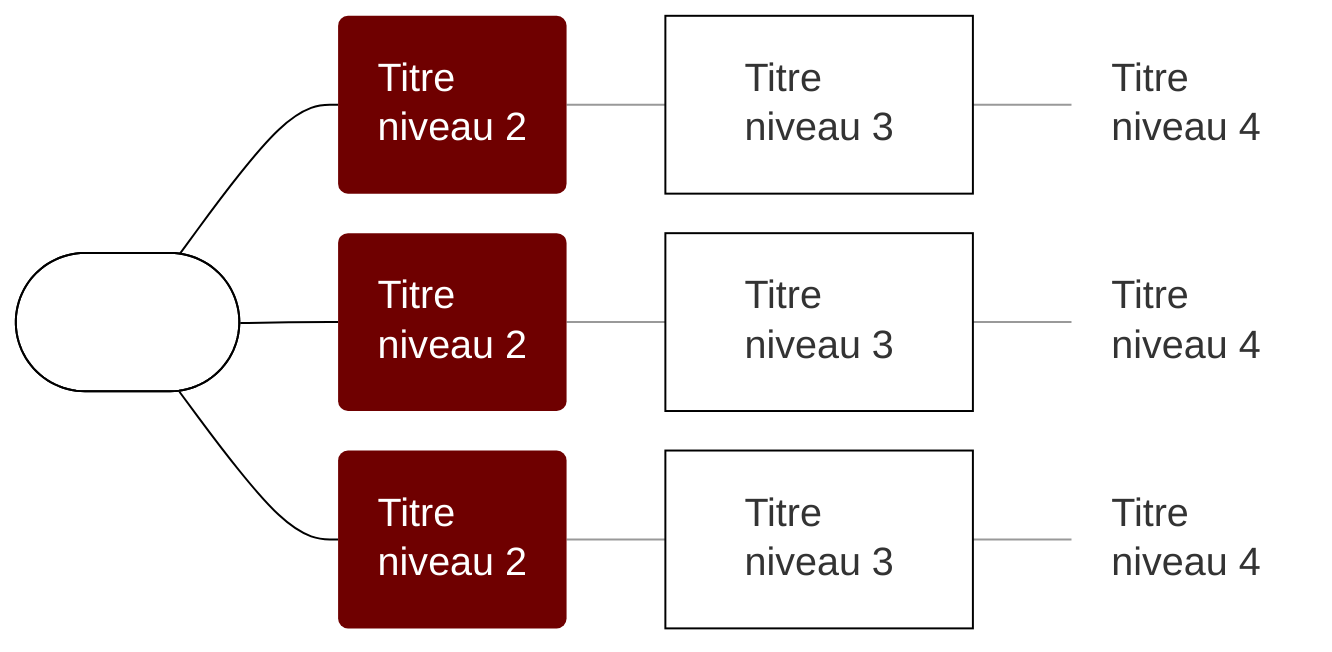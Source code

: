 %%{init{"theme":"base","themeCSS":"* {line-height:1.25em!important; font-size:20px; text-align:left!important;} g[id*=\"A\"] span {font-size:1.01em; color:white; display:block; text-align:center!important} g[id*=\"A\"] rect {fill:black}  g[id*=\"V\"] * {} g[id*=\"B\"] span {font-size:0.9em; color:white; display:block; text-align:center!important} g[id*=\"B\"] rect {fill:#6f0000; stroke:transparent} g[id*=\"C\"] span {font-size:0.75em; display:block;} g[id*=\"D\"] span, g[id*=\"E\"] span {font-size:0.7em; display:block;} g[id*=\"D\"] rect, g[id*=\"E\"] rect {stroke:transparent!important}.edge-thickness-normal{stroke-width:1px; stroke:#999;} .edge-thickness-thick{stroke-width:1px!important; stroke:black} .edge-pattern-dotted{stroke:transparent}","themeVariables":{"secondaryColor":"white","primaryColor":"white","primaryBorderColor":"black", "lineColor":"black"},"flowchart":{"htmlLabels":true,"padding":20,"rankSpacing":50,"nodeSpacing":20}} }%%
flowchart LR
A1(["Titre <br> niveau 1"])

B1("Titre <br>niveau 2")
B2("Titre <br>niveau 2")
B3("Titre <br>niveau 2")

C1["Titre <br>niveau 3"]
C2["Titre <br>niveau 3"]
C3["Titre <br>niveau 3"]

D1("Titre <br>niveau 4")
D2("Titre <br>niveau 4")
D3("Titre <br>niveau 4")

A1 === B1 & B2 & B3

B1 --- C1
B2 --- C2
B3 --- C3

C1 --- D1
C2 --- D2
C3 --- D3